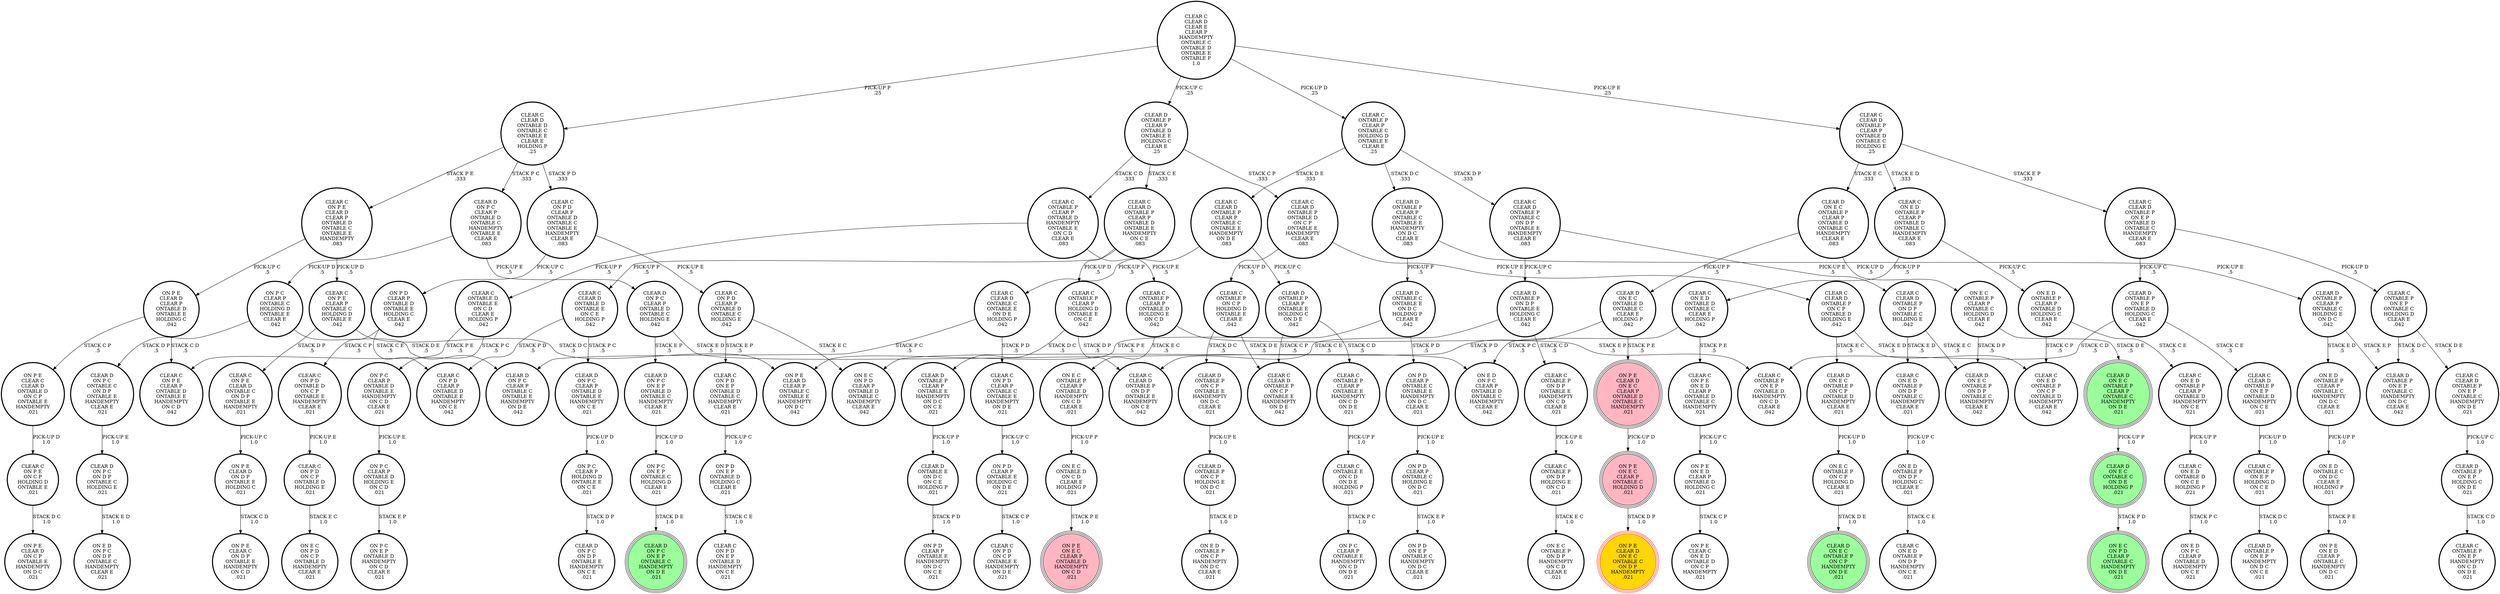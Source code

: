 digraph {
"CLEAR C\nON P D\nCLEAR P\nONTABLE D\nONTABLE C\nONTABLE E\nHANDEMPTY\nCLEAR E\n.083\n" -> "ON P D\nCLEAR P\nONTABLE D\nONTABLE E\nHOLDING C\nCLEAR E\n.042\n"[label="PICK-UP C\n.5\n"];
"CLEAR C\nON P D\nCLEAR P\nONTABLE D\nONTABLE C\nONTABLE E\nHANDEMPTY\nCLEAR E\n.083\n" -> "CLEAR C\nON P D\nCLEAR P\nONTABLE D\nONTABLE C\nHOLDING E\n.042\n"[label="PICK-UP E\n.5\n"];
"CLEAR C\nCLEAR D\nONTABLE P\nONTABLE C\nON D P\nONTABLE E\nHANDEMPTY\nCLEAR E\n.083\n" -> "CLEAR D\nONTABLE P\nON D P\nONTABLE E\nHOLDING C\nCLEAR E\n.042\n"[label="PICK-UP C\n.5\n"];
"CLEAR C\nCLEAR D\nONTABLE P\nONTABLE C\nON D P\nONTABLE E\nHANDEMPTY\nCLEAR E\n.083\n" -> "CLEAR C\nCLEAR D\nONTABLE P\nON D P\nONTABLE C\nHOLDING E\n.042\n"[label="PICK-UP E\n.5\n"];
"CLEAR C\nONTABLE D\nONTABLE E\nON C D\nCLEAR E\nHOLDING P\n.042\n" -> "ON P C\nCLEAR P\nONTABLE D\nONTABLE E\nHANDEMPTY\nON C D\nCLEAR E\n.021\n"[label="STACK P C\n.5\n"];
"CLEAR C\nONTABLE D\nONTABLE E\nON C D\nCLEAR E\nHOLDING P\n.042\n" -> "CLEAR C\nON P E\nCLEAR P\nONTABLE D\nONTABLE E\nHANDEMPTY\nON C D\n.042\n"[label="STACK P E\n.5\n"];
"CLEAR C\nON E D\nONTABLE D\nON C E\nHOLDING P\n.021\n" -> "ON E D\nON P C\nCLEAR P\nONTABLE D\nHANDEMPTY\nON C E\n.021\n"[label="STACK P C\n1.0\n"];
"CLEAR C\nCLEAR D\nONTABLE P\nCLEAR P\nONTABLE D\nONTABLE E\nHANDEMPTY\nON C E\n.083\n" -> "CLEAR C\nCLEAR D\nONTABLE D\nONTABLE E\nON C E\nHOLDING P\n.042\n"[label="PICK-UP P\n.5\n"];
"CLEAR C\nCLEAR D\nONTABLE P\nCLEAR P\nONTABLE D\nONTABLE E\nHANDEMPTY\nON C E\n.083\n" -> "CLEAR C\nONTABLE P\nCLEAR P\nHOLDING D\nONTABLE E\nON C E\n.042\n"[label="PICK-UP D\n.5\n"];
"CLEAR C\nON P D\nCLEAR P\nONTABLE D\nONTABLE C\nHOLDING E\n.042\n" -> "ON E C\nON P D\nCLEAR P\nONTABLE D\nONTABLE C\nHANDEMPTY\nCLEAR E\n.042\n"[label="STACK E C\n.5\n"];
"CLEAR C\nON P D\nCLEAR P\nONTABLE D\nONTABLE C\nHOLDING E\n.042\n" -> "CLEAR C\nON P D\nON E P\nONTABLE D\nONTABLE C\nHANDEMPTY\nCLEAR E\n.021\n"[label="STACK E P\n.5\n"];
"ON P C\nCLEAR P\nONTABLE D\nHOLDING E\nON C D\n.021\n" -> "ON P C\nON E P\nONTABLE D\nHANDEMPTY\nON C D\nCLEAR E\n.021\n"[label="STACK E P\n1.0\n"];
"ON E C\nONTABLE D\nON C D\nCLEAR E\nHOLDING P\n.021\n" -> "ON P E\nON E C\nCLEAR P\nONTABLE D\nHANDEMPTY\nON C D\n.021\n"[label="STACK P E\n1.0\n"];
"CLEAR C\nON P E\nON C P\nHOLDING D\nONTABLE E\n.021\n" -> "ON P E\nCLEAR D\nON C P\nONTABLE E\nHANDEMPTY\nON D C\n.021\n"[label="STACK D C\n1.0\n"];
"CLEAR C\nON P D\nON E P\nONTABLE D\nONTABLE C\nHANDEMPTY\nCLEAR E\n.021\n" -> "ON P D\nON E P\nONTABLE D\nHOLDING C\nCLEAR E\n.021\n"[label="PICK-UP C\n1.0\n"];
"CLEAR D\nONTABLE P\nON C P\nONTABLE E\nHANDEMPTY\nON D C\nCLEAR E\n.021\n" -> "CLEAR D\nONTABLE P\nON C P\nHOLDING E\nON D C\n.021\n"[label="PICK-UP E\n1.0\n"];
"ON P E\nCLEAR D\nCLEAR P\nONTABLE D\nONTABLE E\nHOLDING C\n.042\n" -> "ON P E\nCLEAR C\nCLEAR D\nONTABLE D\nON C P\nONTABLE E\nHANDEMPTY\n.021\n"[label="STACK C P\n.5\n"];
"ON P E\nCLEAR D\nCLEAR P\nONTABLE D\nONTABLE E\nHOLDING C\n.042\n" -> "CLEAR C\nON P E\nCLEAR P\nONTABLE D\nONTABLE E\nHANDEMPTY\nON C D\n.042\n"[label="STACK C D\n.5\n"];
"CLEAR D\nONTABLE C\nONTABLE E\nON D C\nHOLDING P\nCLEAR E\n.042\n" -> "ON P D\nCLEAR P\nONTABLE C\nONTABLE E\nHANDEMPTY\nON D C\nCLEAR E\n.021\n"[label="STACK P D\n.5\n"];
"CLEAR D\nONTABLE C\nONTABLE E\nON D C\nHOLDING P\nCLEAR E\n.042\n" -> "ON P E\nCLEAR D\nCLEAR P\nONTABLE C\nONTABLE E\nHANDEMPTY\nON D C\n.042\n"[label="STACK P E\n.5\n"];
"CLEAR C\nCLEAR D\nONTABLE P\nON C P\nONTABLE D\nHOLDING E\n.042\n" -> "CLEAR C\nON E D\nONTABLE P\nON C P\nONTABLE D\nHANDEMPTY\nCLEAR E\n.042\n"[label="STACK E D\n.5\n"];
"CLEAR C\nCLEAR D\nONTABLE P\nON C P\nONTABLE D\nHOLDING E\n.042\n" -> "CLEAR D\nON E C\nONTABLE P\nON C P\nONTABLE D\nHANDEMPTY\nCLEAR E\n.021\n"[label="STACK E C\n.5\n"];
"CLEAR C\nCLEAR D\nONTABLE P\nCLEAR P\nONTABLE C\nONTABLE E\nHANDEMPTY\nON D E\n.083\n" -> "CLEAR C\nCLEAR D\nONTABLE C\nONTABLE E\nON D E\nHOLDING P\n.042\n"[label="PICK-UP P\n.5\n"];
"CLEAR C\nCLEAR D\nONTABLE P\nCLEAR P\nONTABLE C\nONTABLE E\nHANDEMPTY\nON D E\n.083\n" -> "CLEAR D\nONTABLE P\nCLEAR P\nONTABLE E\nHOLDING C\nON D E\n.042\n"[label="PICK-UP C\n.5\n"];
"CLEAR D\nONTABLE P\nON E P\nHOLDING C\nON D E\n.021\n" -> "CLEAR C\nONTABLE P\nON E P\nHANDEMPTY\nON C D\nON D E\n.021\n"[label="STACK C D\n1.0\n"];
"CLEAR D\nON E C\nONTABLE P\nCLEAR P\nONTABLE D\nONTABLE C\nHANDEMPTY\nCLEAR E\n.083\n" -> "CLEAR D\nON E C\nONTABLE D\nONTABLE C\nCLEAR E\nHOLDING P\n.042\n"[label="PICK-UP P\n.5\n"];
"CLEAR D\nON E C\nONTABLE P\nCLEAR P\nONTABLE D\nONTABLE C\nHANDEMPTY\nCLEAR E\n.083\n" -> "ON E C\nONTABLE P\nCLEAR P\nONTABLE C\nHOLDING D\nCLEAR E\n.042\n"[label="PICK-UP D\n.5\n"];
"CLEAR C\nON E D\nONTABLE P\nCLEAR P\nONTABLE D\nONTABLE C\nHANDEMPTY\nCLEAR E\n.083\n" -> "ON E D\nONTABLE P\nCLEAR P\nONTABLE D\nHOLDING C\nCLEAR E\n.042\n"[label="PICK-UP C\n.5\n"];
"CLEAR C\nON E D\nONTABLE P\nCLEAR P\nONTABLE D\nONTABLE C\nHANDEMPTY\nCLEAR E\n.083\n" -> "CLEAR C\nON E D\nONTABLE D\nONTABLE C\nCLEAR E\nHOLDING P\n.042\n"[label="PICK-UP P\n.5\n"];
"CLEAR C\nCLEAR D\nONTABLE P\nON D P\nONTABLE C\nHOLDING E\n.042\n" -> "CLEAR C\nON E D\nONTABLE P\nON D P\nONTABLE C\nHANDEMPTY\nCLEAR E\n.021\n"[label="STACK E D\n.5\n"];
"CLEAR C\nCLEAR D\nONTABLE P\nON D P\nONTABLE C\nHOLDING E\n.042\n" -> "CLEAR D\nON E C\nONTABLE P\nON D P\nONTABLE C\nHANDEMPTY\nCLEAR E\n.042\n"[label="STACK E C\n.5\n"];
"CLEAR C\nON P D\nONTABLE D\nON C P\nONTABLE E\nHANDEMPTY\nCLEAR E\n.021\n" -> "CLEAR C\nON P D\nON C P\nONTABLE D\nHOLDING E\n.021\n"[label="PICK-UP E\n1.0\n"];
"CLEAR C\nONTABLE E\nON C D\nON D E\nHOLDING P\n.021\n" -> "ON P C\nCLEAR P\nONTABLE E\nHANDEMPTY\nON C D\nON D E\n.021\n"[label="STACK P C\n1.0\n"];
"ON P E\nCLEAR D\nON E C\nCLEAR P\nONTABLE D\nONTABLE C\nHANDEMPTY\n.021\n" -> "ON P E\nON E C\nCLEAR P\nONTABLE C\nHOLDING D\n.021\n"[label="PICK-UP D\n1.0\n"];
"ON E D\nONTABLE P\nON D P\nHOLDING C\nCLEAR E\n.021\n" -> "CLEAR C\nON E D\nONTABLE P\nON D P\nHANDEMPTY\nON C E\n.021\n"[label="STACK C E\n1.0\n"];
"CLEAR D\nONTABLE P\nON D P\nONTABLE E\nHOLDING C\nCLEAR E\n.042\n" -> "CLEAR C\nCLEAR D\nONTABLE P\nON D P\nONTABLE E\nHANDEMPTY\nON C E\n.042\n"[label="STACK C E\n.5\n"];
"CLEAR D\nONTABLE P\nON D P\nONTABLE E\nHOLDING C\nCLEAR E\n.042\n" -> "CLEAR C\nONTABLE P\nON D P\nONTABLE E\nHANDEMPTY\nON C D\nCLEAR E\n.021\n"[label="STACK C D\n.5\n"];
"CLEAR D\nONTABLE P\nCLEAR P\nONTABLE C\nONTABLE E\nHANDEMPTY\nON D C\nCLEAR E\n.083\n" -> "CLEAR D\nONTABLE C\nONTABLE E\nON D C\nHOLDING P\nCLEAR E\n.042\n"[label="PICK-UP P\n.5\n"];
"CLEAR D\nONTABLE P\nCLEAR P\nONTABLE C\nONTABLE E\nHANDEMPTY\nON D C\nCLEAR E\n.083\n" -> "CLEAR D\nONTABLE P\nCLEAR P\nONTABLE C\nHOLDING E\nON D C\n.042\n"[label="PICK-UP E\n.5\n"];
"CLEAR C\nONTABLE P\nON E P\nONTABLE C\nHOLDING D\nCLEAR E\n.042\n" -> "CLEAR D\nONTABLE P\nON E P\nONTABLE C\nHANDEMPTY\nON D C\nCLEAR E\n.042\n"[label="STACK D C\n.5\n"];
"CLEAR C\nONTABLE P\nON E P\nONTABLE C\nHOLDING D\nCLEAR E\n.042\n" -> "CLEAR C\nCLEAR D\nONTABLE P\nON E P\nONTABLE C\nHANDEMPTY\nON D E\n.021\n"[label="STACK D E\n.5\n"];
"CLEAR D\nONTABLE P\nON E P\nONTABLE D\nHOLDING C\nCLEAR E\n.042\n" -> "CLEAR C\nONTABLE P\nON E P\nONTABLE D\nHANDEMPTY\nON C D\nCLEAR E\n.042\n"[label="STACK C D\n.5\n"];
"CLEAR D\nONTABLE P\nON E P\nONTABLE D\nHOLDING C\nCLEAR E\n.042\n" -> "CLEAR C\nCLEAR D\nONTABLE P\nON E P\nONTABLE D\nHANDEMPTY\nON C E\n.021\n"[label="STACK C E\n.5\n"];
"CLEAR C\nON P E\nCLEAR P\nONTABLE C\nHOLDING D\nONTABLE E\n.042\n" -> "ON P E\nCLEAR D\nCLEAR P\nONTABLE C\nONTABLE E\nHANDEMPTY\nON D C\n.042\n"[label="STACK D C\n.5\n"];
"CLEAR C\nON P E\nCLEAR P\nONTABLE C\nHOLDING D\nONTABLE E\n.042\n" -> "CLEAR C\nON P E\nCLEAR D\nONTABLE C\nON D P\nONTABLE E\nHANDEMPTY\n.021\n"[label="STACK D P\n.5\n"];
"ON P D\nCLEAR P\nONTABLE E\nHOLDING C\nON D E\n.021\n" -> "CLEAR C\nON P D\nON C P\nONTABLE E\nHANDEMPTY\nON D E\n.021\n"[label="STACK C P\n1.0\n"];
"CLEAR C\nONTABLE P\nON C P\nHOLDING D\nONTABLE E\nCLEAR E\n.042\n" -> "CLEAR D\nONTABLE P\nON C P\nONTABLE E\nHANDEMPTY\nON D C\nCLEAR E\n.021\n"[label="STACK D C\n.5\n"];
"CLEAR C\nONTABLE P\nON C P\nHOLDING D\nONTABLE E\nCLEAR E\n.042\n" -> "CLEAR C\nCLEAR D\nONTABLE P\nON C P\nONTABLE E\nHANDEMPTY\nON D E\n.042\n"[label="STACK D E\n.5\n"];
"ON P C\nCLEAR P\nONTABLE C\nHOLDING D\nONTABLE E\nCLEAR E\n.042\n" -> "CLEAR D\nON P C\nCLEAR P\nONTABLE C\nONTABLE E\nHANDEMPTY\nON D E\n.042\n"[label="STACK D E\n.5\n"];
"ON P C\nCLEAR P\nONTABLE C\nHOLDING D\nONTABLE E\nCLEAR E\n.042\n" -> "CLEAR D\nON P C\nONTABLE C\nON D P\nONTABLE E\nHANDEMPTY\nCLEAR E\n.021\n"[label="STACK D P\n.5\n"];
"CLEAR C\nONTABLE P\nCLEAR P\nHOLDING D\nONTABLE E\nON C E\n.042\n" -> "CLEAR D\nONTABLE P\nCLEAR P\nONTABLE E\nHANDEMPTY\nON D C\nON C E\n.021\n"[label="STACK D C\n.5\n"];
"CLEAR C\nONTABLE P\nCLEAR P\nHOLDING D\nONTABLE E\nON C E\n.042\n" -> "CLEAR C\nCLEAR D\nONTABLE P\nON D P\nONTABLE E\nHANDEMPTY\nON C E\n.042\n"[label="STACK D P\n.5\n"];
"ON E C\nONTABLE P\nON C P\nHOLDING D\nCLEAR E\n.021\n" -> "CLEAR D\nON E C\nONTABLE P\nON C P\nHANDEMPTY\nON D E\n.021\n"[label="STACK D E\n1.0\n"];
"CLEAR D\nON E C\nONTABLE P\nCLEAR P\nONTABLE C\nHANDEMPTY\nON D E\n.021\n" -> "CLEAR D\nON E C\nONTABLE C\nON D E\nHOLDING P\n.021\n"[label="PICK-UP P\n1.0\n"];
"CLEAR D\nONTABLE P\nCLEAR P\nONTABLE E\nHOLDING C\nON D E\n.042\n" -> "CLEAR C\nONTABLE P\nCLEAR P\nONTABLE E\nHANDEMPTY\nON C D\nON D E\n.021\n"[label="STACK C D\n.5\n"];
"CLEAR D\nONTABLE P\nCLEAR P\nONTABLE E\nHOLDING C\nON D E\n.042\n" -> "CLEAR C\nCLEAR D\nONTABLE P\nON C P\nONTABLE E\nHANDEMPTY\nON D E\n.042\n"[label="STACK C P\n.5\n"];
"CLEAR D\nON P C\nON E P\nONTABLE D\nONTABLE C\nHANDEMPTY\nCLEAR E\n.021\n" -> "ON P C\nON E P\nONTABLE C\nHOLDING D\nCLEAR E\n.021\n"[label="PICK-UP D\n1.0\n"];
"CLEAR C\nCLEAR D\nONTABLE D\nONTABLE C\nONTABLE E\nCLEAR E\nHOLDING P\n.25\n" -> "CLEAR C\nON P E\nCLEAR D\nCLEAR P\nONTABLE D\nONTABLE C\nONTABLE E\nHANDEMPTY\n.083\n"[label="STACK P E\n.333\n"];
"CLEAR C\nCLEAR D\nONTABLE D\nONTABLE C\nONTABLE E\nCLEAR E\nHOLDING P\n.25\n" -> "CLEAR C\nON P D\nCLEAR P\nONTABLE D\nONTABLE C\nONTABLE E\nHANDEMPTY\nCLEAR E\n.083\n"[label="STACK P D\n.333\n"];
"CLEAR C\nCLEAR D\nONTABLE D\nONTABLE C\nONTABLE E\nCLEAR E\nHOLDING P\n.25\n" -> "CLEAR D\nON P C\nCLEAR P\nONTABLE D\nONTABLE C\nHANDEMPTY\nONTABLE E\nCLEAR E\n.083\n"[label="STACK P C\n.333\n"];
"ON E D\nONTABLE C\nON D C\nCLEAR E\nHOLDING P\n.021\n" -> "ON P E\nON E D\nCLEAR P\nONTABLE C\nHANDEMPTY\nON D C\n.021\n"[label="STACK P E\n1.0\n"];
"CLEAR D\nON E C\nONTABLE C\nON D E\nHOLDING P\n.021\n" -> "ON E C\nON P D\nCLEAR P\nONTABLE C\nHANDEMPTY\nON D E\n.021\n"[label="STACK P D\n1.0\n"];
"ON P D\nCLEAR P\nONTABLE C\nONTABLE E\nHANDEMPTY\nON D C\nCLEAR E\n.021\n" -> "ON P D\nCLEAR P\nONTABLE C\nHOLDING E\nON D C\n.021\n"[label="PICK-UP E\n1.0\n"];
"CLEAR C\nONTABLE P\nCLEAR P\nONTABLE D\nHANDEMPTY\nONTABLE E\nON C D\nCLEAR E\n.083\n" -> "CLEAR C\nONTABLE P\nCLEAR P\nONTABLE D\nHOLDING E\nON C D\n.042\n"[label="PICK-UP E\n.5\n"];
"CLEAR C\nONTABLE P\nCLEAR P\nONTABLE D\nHANDEMPTY\nONTABLE E\nON C D\nCLEAR E\n.083\n" -> "CLEAR C\nONTABLE D\nONTABLE E\nON C D\nCLEAR E\nHOLDING P\n.042\n"[label="PICK-UP P\n.5\n"];
"CLEAR C\nON P D\nON C P\nONTABLE D\nHOLDING E\n.021\n" -> "ON E C\nON P D\nON C P\nONTABLE D\nHANDEMPTY\nCLEAR E\n.021\n"[label="STACK E C\n1.0\n"];
"CLEAR C\nONTABLE P\nCLEAR P\nONTABLE E\nHANDEMPTY\nON C D\nON D E\n.021\n" -> "CLEAR C\nONTABLE E\nON C D\nON D E\nHOLDING P\n.021\n"[label="PICK-UP P\n1.0\n"];
"CLEAR C\nONTABLE P\nCLEAR P\nONTABLE D\nHOLDING E\nON C D\n.042\n" -> "ON E C\nONTABLE P\nCLEAR P\nONTABLE D\nHANDEMPTY\nON C D\nCLEAR E\n.021\n"[label="STACK E C\n.5\n"];
"CLEAR C\nONTABLE P\nCLEAR P\nONTABLE D\nHOLDING E\nON C D\n.042\n" -> "CLEAR C\nONTABLE P\nON E P\nONTABLE D\nHANDEMPTY\nON C D\nCLEAR E\n.042\n"[label="STACK E P\n.5\n"];
"ON E C\nONTABLE P\nCLEAR P\nONTABLE C\nHOLDING D\nCLEAR E\n.042\n" -> "CLEAR D\nON E C\nONTABLE P\nCLEAR P\nONTABLE C\nHANDEMPTY\nON D E\n.021\n"[label="STACK D E\n.5\n"];
"ON E C\nONTABLE P\nCLEAR P\nONTABLE C\nHOLDING D\nCLEAR E\n.042\n" -> "CLEAR D\nON E C\nONTABLE P\nON D P\nONTABLE C\nHANDEMPTY\nCLEAR E\n.042\n"[label="STACK D P\n.5\n"];
"CLEAR C\nCLEAR D\nONTABLE P\nCLEAR P\nONTABLE D\nONTABLE C\nHOLDING E\n.25\n" -> "CLEAR C\nON E D\nONTABLE P\nCLEAR P\nONTABLE D\nONTABLE C\nHANDEMPTY\nCLEAR E\n.083\n"[label="STACK E D\n.333\n"];
"CLEAR C\nCLEAR D\nONTABLE P\nCLEAR P\nONTABLE D\nONTABLE C\nHOLDING E\n.25\n" -> "CLEAR D\nON E C\nONTABLE P\nCLEAR P\nONTABLE D\nONTABLE C\nHANDEMPTY\nCLEAR E\n.083\n"[label="STACK E C\n.333\n"];
"CLEAR C\nCLEAR D\nONTABLE P\nCLEAR P\nONTABLE D\nONTABLE C\nHOLDING E\n.25\n" -> "CLEAR C\nCLEAR D\nONTABLE P\nON E P\nONTABLE D\nONTABLE C\nHANDEMPTY\nCLEAR E\n.083\n"[label="STACK E P\n.333\n"];
"CLEAR C\nON E D\nONTABLE P\nCLEAR P\nONTABLE D\nHANDEMPTY\nON C E\n.021\n" -> "CLEAR C\nON E D\nONTABLE D\nON C E\nHOLDING P\n.021\n"[label="PICK-UP P\n1.0\n"];
"CLEAR D\nONTABLE P\nCLEAR P\nONTABLE D\nONTABLE E\nHOLDING C\nCLEAR E\n.25\n" -> "CLEAR C\nONTABLE P\nCLEAR P\nONTABLE D\nHANDEMPTY\nONTABLE E\nON C D\nCLEAR E\n.083\n"[label="STACK C D\n.333\n"];
"CLEAR D\nONTABLE P\nCLEAR P\nONTABLE D\nONTABLE E\nHOLDING C\nCLEAR E\n.25\n" -> "CLEAR C\nCLEAR D\nONTABLE P\nCLEAR P\nONTABLE D\nONTABLE E\nHANDEMPTY\nON C E\n.083\n"[label="STACK C E\n.333\n"];
"CLEAR D\nONTABLE P\nCLEAR P\nONTABLE D\nONTABLE E\nHOLDING C\nCLEAR E\n.25\n" -> "CLEAR C\nCLEAR D\nONTABLE P\nONTABLE D\nON C P\nONTABLE E\nHANDEMPTY\nCLEAR E\n.083\n"[label="STACK C P\n.333\n"];
"CLEAR C\nON P D\nCLEAR P\nONTABLE C\nONTABLE E\nHANDEMPTY\nON D E\n.021\n" -> "ON P D\nCLEAR P\nONTABLE E\nHOLDING C\nON D E\n.021\n"[label="PICK-UP C\n1.0\n"];
"CLEAR C\nON E D\nONTABLE P\nON D P\nONTABLE C\nHANDEMPTY\nCLEAR E\n.021\n" -> "ON E D\nONTABLE P\nON D P\nHOLDING C\nCLEAR E\n.021\n"[label="PICK-UP C\n1.0\n"];
"CLEAR C\nCLEAR D\nONTABLE P\nON E P\nONTABLE D\nONTABLE C\nHANDEMPTY\nCLEAR E\n.083\n" -> "CLEAR C\nONTABLE P\nON E P\nONTABLE C\nHOLDING D\nCLEAR E\n.042\n"[label="PICK-UP D\n.5\n"];
"CLEAR C\nCLEAR D\nONTABLE P\nON E P\nONTABLE D\nONTABLE C\nHANDEMPTY\nCLEAR E\n.083\n" -> "CLEAR D\nONTABLE P\nON E P\nONTABLE D\nHOLDING C\nCLEAR E\n.042\n"[label="PICK-UP C\n.5\n"];
"ON E C\nONTABLE P\nCLEAR P\nONTABLE D\nHANDEMPTY\nON C D\nCLEAR E\n.021\n" -> "ON E C\nONTABLE D\nON C D\nCLEAR E\nHOLDING P\n.021\n"[label="PICK-UP P\n1.0\n"];
"ON P C\nCLEAR P\nONTABLE D\nONTABLE E\nHANDEMPTY\nON C D\nCLEAR E\n.021\n" -> "ON P C\nCLEAR P\nONTABLE D\nHOLDING E\nON C D\n.021\n"[label="PICK-UP E\n1.0\n"];
"CLEAR C\nCLEAR D\nCLEAR E\nCLEAR P\nHANDEMPTY\nONTABLE C\nONTABLE D\nONTABLE E\nONTABLE P\n1.0\n" -> "CLEAR C\nONTABLE P\nCLEAR P\nONTABLE C\nHOLDING D\nONTABLE E\nCLEAR E\n.25\n"[label="PICK-UP D\n.25\n"];
"CLEAR C\nCLEAR D\nCLEAR E\nCLEAR P\nHANDEMPTY\nONTABLE C\nONTABLE D\nONTABLE E\nONTABLE P\n1.0\n" -> "CLEAR C\nCLEAR D\nONTABLE P\nCLEAR P\nONTABLE D\nONTABLE C\nHOLDING E\n.25\n"[label="PICK-UP E\n.25\n"];
"CLEAR C\nCLEAR D\nCLEAR E\nCLEAR P\nHANDEMPTY\nONTABLE C\nONTABLE D\nONTABLE E\nONTABLE P\n1.0\n" -> "CLEAR C\nCLEAR D\nONTABLE D\nONTABLE C\nONTABLE E\nCLEAR E\nHOLDING P\n.25\n"[label="PICK-UP P\n.25\n"];
"CLEAR C\nCLEAR D\nCLEAR E\nCLEAR P\nHANDEMPTY\nONTABLE C\nONTABLE D\nONTABLE E\nONTABLE P\n1.0\n" -> "CLEAR D\nONTABLE P\nCLEAR P\nONTABLE D\nONTABLE E\nHOLDING C\nCLEAR E\n.25\n"[label="PICK-UP C\n.25\n"];
"CLEAR D\nON P C\nCLEAR P\nONTABLE D\nONTABLE C\nHOLDING E\n.042\n" -> "ON E D\nON P C\nCLEAR P\nONTABLE D\nONTABLE C\nHANDEMPTY\nCLEAR E\n.042\n"[label="STACK E D\n.5\n"];
"CLEAR D\nON P C\nCLEAR P\nONTABLE D\nONTABLE C\nHOLDING E\n.042\n" -> "CLEAR D\nON P C\nON E P\nONTABLE D\nONTABLE C\nHANDEMPTY\nCLEAR E\n.021\n"[label="STACK E P\n.5\n"];
"ON P E\nON E D\nCLEAR P\nONTABLE D\nHOLDING C\n.021\n" -> "ON P E\nCLEAR C\nON E D\nONTABLE D\nON C P\nHANDEMPTY\n.021\n"[label="STACK C P\n1.0\n"];
"CLEAR C\nCLEAR D\nONTABLE P\nON E P\nONTABLE C\nHANDEMPTY\nON D E\n.021\n" -> "CLEAR D\nONTABLE P\nON E P\nHOLDING C\nON D E\n.021\n"[label="PICK-UP C\n1.0\n"];
"CLEAR C\nCLEAR D\nONTABLE P\nON E P\nONTABLE D\nHANDEMPTY\nON C E\n.021\n" -> "CLEAR C\nONTABLE P\nON E P\nHOLDING D\nON C E\n.021\n"[label="PICK-UP D\n1.0\n"];
"CLEAR D\nONTABLE P\nON C P\nHOLDING E\nON D C\n.021\n" -> "ON E D\nONTABLE P\nON C P\nHANDEMPTY\nON D C\nCLEAR E\n.021\n"[label="STACK E D\n1.0\n"];
"ON E D\nONTABLE P\nCLEAR P\nONTABLE D\nHOLDING C\nCLEAR E\n.042\n" -> "CLEAR C\nON E D\nONTABLE P\nCLEAR P\nONTABLE D\nHANDEMPTY\nON C E\n.021\n"[label="STACK C E\n.5\n"];
"ON E D\nONTABLE P\nCLEAR P\nONTABLE D\nHOLDING C\nCLEAR E\n.042\n" -> "CLEAR C\nON E D\nONTABLE P\nON C P\nONTABLE D\nHANDEMPTY\nCLEAR E\n.042\n"[label="STACK C P\n.5\n"];
"ON P C\nON E P\nONTABLE C\nHOLDING D\nCLEAR E\n.021\n" -> "CLEAR D\nON P C\nON E P\nONTABLE C\nHANDEMPTY\nON D E\n.021\n"[label="STACK D E\n1.0\n"];
"CLEAR C\nONTABLE P\nON E P\nHOLDING D\nON C E\n.021\n" -> "CLEAR D\nONTABLE P\nON E P\nHANDEMPTY\nON D C\nON C E\n.021\n"[label="STACK D C\n1.0\n"];
"CLEAR C\nCLEAR D\nONTABLE P\nONTABLE D\nON C P\nONTABLE E\nHANDEMPTY\nCLEAR E\n.083\n" -> "CLEAR C\nCLEAR D\nONTABLE P\nON C P\nONTABLE D\nHOLDING E\n.042\n"[label="PICK-UP E\n.5\n"];
"CLEAR C\nCLEAR D\nONTABLE P\nONTABLE D\nON C P\nONTABLE E\nHANDEMPTY\nCLEAR E\n.083\n" -> "CLEAR C\nONTABLE P\nON C P\nHOLDING D\nONTABLE E\nCLEAR E\n.042\n"[label="PICK-UP D\n.5\n"];
"ON P E\nCLEAR D\nON D P\nONTABLE E\nHOLDING C\n.021\n" -> "ON P E\nCLEAR C\nON D P\nONTABLE E\nHANDEMPTY\nON C D\n.021\n"[label="STACK C D\n1.0\n"];
"CLEAR D\nON P C\nCLEAR P\nONTABLE D\nONTABLE C\nHANDEMPTY\nONTABLE E\nCLEAR E\n.083\n" -> "CLEAR D\nON P C\nCLEAR P\nONTABLE D\nONTABLE C\nHOLDING E\n.042\n"[label="PICK-UP E\n.5\n"];
"CLEAR D\nON P C\nCLEAR P\nONTABLE D\nONTABLE C\nHANDEMPTY\nONTABLE E\nCLEAR E\n.083\n" -> "ON P C\nCLEAR P\nONTABLE C\nHOLDING D\nONTABLE E\nCLEAR E\n.042\n"[label="PICK-UP D\n.5\n"];
"ON P D\nON E P\nONTABLE D\nHOLDING C\nCLEAR E\n.021\n" -> "CLEAR C\nON P D\nON E P\nONTABLE D\nHANDEMPTY\nON C E\n.021\n"[label="STACK C E\n1.0\n"];
"ON P D\nCLEAR P\nONTABLE C\nHOLDING E\nON D C\n.021\n" -> "ON P D\nON E P\nONTABLE C\nHANDEMPTY\nON D C\nCLEAR E\n.021\n"[label="STACK E P\n1.0\n"];
"CLEAR D\nON E C\nONTABLE P\nON C P\nONTABLE D\nHANDEMPTY\nCLEAR E\n.021\n" -> "ON E C\nONTABLE P\nON C P\nHOLDING D\nCLEAR E\n.021\n"[label="PICK-UP D\n1.0\n"];
"CLEAR C\nCLEAR D\nONTABLE C\nONTABLE E\nON D E\nHOLDING P\n.042\n" -> "CLEAR C\nON P D\nCLEAR P\nONTABLE C\nONTABLE E\nHANDEMPTY\nON D E\n.021\n"[label="STACK P D\n.5\n"];
"CLEAR C\nCLEAR D\nONTABLE C\nONTABLE E\nON D E\nHOLDING P\n.042\n" -> "CLEAR D\nON P C\nCLEAR P\nONTABLE C\nONTABLE E\nHANDEMPTY\nON D E\n.042\n"[label="STACK P C\n.5\n"];
"CLEAR C\nCLEAR D\nONTABLE D\nONTABLE E\nON C E\nHOLDING P\n.042\n" -> "CLEAR C\nON P D\nCLEAR P\nONTABLE D\nONTABLE E\nHANDEMPTY\nON C E\n.042\n"[label="STACK P D\n.5\n"];
"CLEAR C\nCLEAR D\nONTABLE D\nONTABLE E\nON C E\nHOLDING P\n.042\n" -> "CLEAR D\nON P C\nCLEAR P\nONTABLE D\nONTABLE E\nHANDEMPTY\nON C E\n.021\n"[label="STACK P C\n.5\n"];
"CLEAR C\nONTABLE P\nCLEAR P\nONTABLE C\nHOLDING D\nONTABLE E\nCLEAR E\n.25\n" -> "CLEAR D\nONTABLE P\nCLEAR P\nONTABLE C\nONTABLE E\nHANDEMPTY\nON D C\nCLEAR E\n.083\n"[label="STACK D C\n.333\n"];
"CLEAR C\nONTABLE P\nCLEAR P\nONTABLE C\nHOLDING D\nONTABLE E\nCLEAR E\n.25\n" -> "CLEAR C\nCLEAR D\nONTABLE P\nCLEAR P\nONTABLE C\nONTABLE E\nHANDEMPTY\nON D E\n.083\n"[label="STACK D E\n.333\n"];
"CLEAR C\nONTABLE P\nCLEAR P\nONTABLE C\nHOLDING D\nONTABLE E\nCLEAR E\n.25\n" -> "CLEAR C\nCLEAR D\nONTABLE P\nONTABLE C\nON D P\nONTABLE E\nHANDEMPTY\nCLEAR E\n.083\n"[label="STACK D P\n.333\n"];
"CLEAR C\nON P E\nCLEAR D\nCLEAR P\nONTABLE D\nONTABLE C\nONTABLE E\nHANDEMPTY\n.083\n" -> "ON P E\nCLEAR D\nCLEAR P\nONTABLE D\nONTABLE E\nHOLDING C\n.042\n"[label="PICK-UP C\n.5\n"];
"CLEAR C\nON P E\nCLEAR D\nCLEAR P\nONTABLE D\nONTABLE C\nONTABLE E\nHANDEMPTY\n.083\n" -> "CLEAR C\nON P E\nCLEAR P\nONTABLE C\nHOLDING D\nONTABLE E\n.042\n"[label="PICK-UP D\n.5\n"];
"CLEAR C\nON P E\nCLEAR D\nONTABLE C\nON D P\nONTABLE E\nHANDEMPTY\n.021\n" -> "ON P E\nCLEAR D\nON D P\nONTABLE E\nHOLDING C\n.021\n"[label="PICK-UP C\n1.0\n"];
"CLEAR D\nONTABLE P\nCLEAR P\nONTABLE E\nHANDEMPTY\nON D C\nON C E\n.021\n" -> "CLEAR D\nONTABLE E\nON D C\nON C E\nHOLDING P\n.021\n"[label="PICK-UP P\n1.0\n"];
"CLEAR D\nON P C\nONTABLE C\nON D P\nONTABLE E\nHANDEMPTY\nCLEAR E\n.021\n" -> "CLEAR D\nON P C\nON D P\nONTABLE C\nHOLDING E\n.021\n"[label="PICK-UP E\n1.0\n"];
"CLEAR D\nON P C\nON D P\nONTABLE C\nHOLDING E\n.021\n" -> "ON E D\nON P C\nON D P\nONTABLE C\nHANDEMPTY\nCLEAR E\n.021\n"[label="STACK E D\n1.0\n"];
"CLEAR D\nON E C\nONTABLE D\nONTABLE C\nCLEAR E\nHOLDING P\n.042\n" -> "ON P E\nCLEAR D\nON E C\nCLEAR P\nONTABLE D\nONTABLE C\nHANDEMPTY\n.021\n"[label="STACK P E\n.5\n"];
"CLEAR D\nON E C\nONTABLE D\nONTABLE C\nCLEAR E\nHOLDING P\n.042\n" -> "ON E C\nON P D\nCLEAR P\nONTABLE D\nONTABLE C\nHANDEMPTY\nCLEAR E\n.042\n"[label="STACK P D\n.5\n"];
"CLEAR D\nONTABLE P\nCLEAR P\nONTABLE C\nHOLDING E\nON D C\n.042\n" -> "ON E D\nONTABLE P\nCLEAR P\nONTABLE C\nHANDEMPTY\nON D C\nCLEAR E\n.021\n"[label="STACK E D\n.5\n"];
"CLEAR D\nONTABLE P\nCLEAR P\nONTABLE C\nHOLDING E\nON D C\n.042\n" -> "CLEAR D\nONTABLE P\nON E P\nONTABLE C\nHANDEMPTY\nON D C\nCLEAR E\n.042\n"[label="STACK E P\n.5\n"];
"ON E D\nONTABLE P\nCLEAR P\nONTABLE C\nHANDEMPTY\nON D C\nCLEAR E\n.021\n" -> "ON E D\nONTABLE C\nON D C\nCLEAR E\nHOLDING P\n.021\n"[label="PICK-UP P\n1.0\n"];
"ON P E\nON E C\nCLEAR P\nONTABLE C\nHOLDING D\n.021\n" -> "ON P E\nCLEAR D\nON E C\nONTABLE C\nON D P\nHANDEMPTY\n.021\n"[label="STACK D P\n1.0\n"];
"CLEAR C\nON P E\nON E D\nCLEAR P\nONTABLE D\nONTABLE C\nHANDEMPTY\n.021\n" -> "ON P E\nON E D\nCLEAR P\nONTABLE D\nHOLDING C\n.021\n"[label="PICK-UP C\n1.0\n"];
"CLEAR C\nONTABLE P\nON D P\nONTABLE E\nHANDEMPTY\nON C D\nCLEAR E\n.021\n" -> "CLEAR C\nONTABLE P\nON D P\nHOLDING E\nON C D\n.021\n"[label="PICK-UP E\n1.0\n"];
"ON P C\nCLEAR P\nHOLDING D\nONTABLE E\nON C E\n.021\n" -> "CLEAR D\nON P C\nON D P\nONTABLE E\nHANDEMPTY\nON C E\n.021\n"[label="STACK D P\n1.0\n"];
"CLEAR C\nON E D\nONTABLE D\nONTABLE C\nCLEAR E\nHOLDING P\n.042\n" -> "ON E D\nON P C\nCLEAR P\nONTABLE D\nONTABLE C\nHANDEMPTY\nCLEAR E\n.042\n"[label="STACK P C\n.5\n"];
"CLEAR C\nON E D\nONTABLE D\nONTABLE C\nCLEAR E\nHOLDING P\n.042\n" -> "CLEAR C\nON P E\nON E D\nCLEAR P\nONTABLE D\nONTABLE C\nHANDEMPTY\n.021\n"[label="STACK P E\n.5\n"];
"ON P E\nCLEAR C\nCLEAR D\nONTABLE D\nON C P\nONTABLE E\nHANDEMPTY\n.021\n" -> "CLEAR C\nON P E\nON C P\nHOLDING D\nONTABLE E\n.021\n"[label="PICK-UP D\n1.0\n"];
"CLEAR D\nON P C\nCLEAR P\nONTABLE D\nONTABLE E\nHANDEMPTY\nON C E\n.021\n" -> "ON P C\nCLEAR P\nHOLDING D\nONTABLE E\nON C E\n.021\n"[label="PICK-UP D\n1.0\n"];
"CLEAR C\nONTABLE P\nON D P\nHOLDING E\nON C D\n.021\n" -> "ON E C\nONTABLE P\nON D P\nHANDEMPTY\nON C D\nCLEAR E\n.021\n"[label="STACK E C\n1.0\n"];
"CLEAR D\nONTABLE E\nON D C\nON C E\nHOLDING P\n.021\n" -> "ON P D\nCLEAR P\nONTABLE E\nHANDEMPTY\nON D C\nON C E\n.021\n"[label="STACK P D\n1.0\n"];
"ON P D\nCLEAR P\nONTABLE D\nONTABLE E\nHOLDING C\nCLEAR E\n.042\n" -> "CLEAR C\nON P D\nCLEAR P\nONTABLE D\nONTABLE E\nHANDEMPTY\nON C E\n.042\n"[label="STACK C E\n.5\n"];
"ON P D\nCLEAR P\nONTABLE D\nONTABLE E\nHOLDING C\nCLEAR E\n.042\n" -> "CLEAR C\nON P D\nONTABLE D\nON C P\nONTABLE E\nHANDEMPTY\nCLEAR E\n.021\n"[label="STACK C P\n.5\n"];
"ON P C\nCLEAR P\nONTABLE E\nHANDEMPTY\nON C D\nON D E\n.021\n" [shape=circle, penwidth=3];
"CLEAR D\nONTABLE P\nON E P\nHANDEMPTY\nON D C\nON C E\n.021\n" [shape=circle, penwidth=3];
"ON P E\nON E C\nCLEAR P\nONTABLE D\nHANDEMPTY\nON C D\n.021\n" [shape=circle, style=filled, fillcolor=lightpink, peripheries=3];
"CLEAR D\nON P C\nON D P\nONTABLE E\nHANDEMPTY\nON C E\n.021\n" [shape=circle, penwidth=3];
"ON E C\nON P D\nCLEAR P\nONTABLE C\nHANDEMPTY\nON D E\n.021\n" [shape=circle, style=filled, fillcolor=palegreen1, peripheries=3];
"CLEAR D\nON E C\nONTABLE P\nON C P\nHANDEMPTY\nON D E\n.021\n" [shape=circle, style=filled, fillcolor=palegreen1, peripheries=3];
"ON P E\nCLEAR D\nON C P\nONTABLE E\nHANDEMPTY\nON D C\n.021\n" [shape=circle, penwidth=3];
"CLEAR C\nONTABLE P\nON E P\nHANDEMPTY\nON C D\nON D E\n.021\n" [shape=circle, penwidth=3];
"CLEAR C\nON P D\nON E P\nONTABLE D\nHANDEMPTY\nON C E\n.021\n" [shape=circle, penwidth=3];
"ON P C\nON E P\nONTABLE D\nHANDEMPTY\nON C D\nCLEAR E\n.021\n" [shape=circle, penwidth=3];
"ON P E\nCLEAR D\nON E C\nONTABLE C\nON D P\nHANDEMPTY\n.021\n" [shape=circle, style=filled color=red, fillcolor=gold, peripheries=3];
"CLEAR C\nON P E\nCLEAR P\nONTABLE D\nONTABLE E\nHANDEMPTY\nON C D\n.042\n" [shape=circle, penwidth=3];
"CLEAR C\nONTABLE P\nON E P\nONTABLE D\nHANDEMPTY\nON C D\nCLEAR E\n.042\n" [shape=circle, penwidth=3];
"CLEAR C\nON E D\nONTABLE P\nON D P\nHANDEMPTY\nON C E\n.021\n" [shape=circle, penwidth=3];
"CLEAR C\nCLEAR D\nONTABLE P\nON C P\nONTABLE E\nHANDEMPTY\nON D E\n.042\n" [shape=circle, penwidth=3];
"CLEAR D\nON P C\nCLEAR P\nONTABLE C\nONTABLE E\nHANDEMPTY\nON D E\n.042\n" [shape=circle, penwidth=3];
"ON E C\nON P D\nCLEAR P\nONTABLE D\nONTABLE C\nHANDEMPTY\nCLEAR E\n.042\n" [shape=circle, penwidth=3];
"ON E C\nONTABLE P\nON D P\nHANDEMPTY\nON C D\nCLEAR E\n.021\n" [shape=circle, penwidth=3];
"CLEAR D\nON P C\nON E P\nONTABLE C\nHANDEMPTY\nON D E\n.021\n" [shape=circle, style=filled, fillcolor=palegreen1, peripheries=3];
"ON E D\nON P C\nON D P\nONTABLE C\nHANDEMPTY\nCLEAR E\n.021\n" [shape=circle, penwidth=3];
"ON P E\nCLEAR C\nON D P\nONTABLE E\nHANDEMPTY\nON C D\n.021\n" [shape=circle, penwidth=3];
"ON E C\nON P D\nON C P\nONTABLE D\nHANDEMPTY\nCLEAR E\n.021\n" [shape=circle, penwidth=3];
"CLEAR C\nCLEAR D\nONTABLE P\nON D P\nONTABLE E\nHANDEMPTY\nON C E\n.042\n" [shape=circle, penwidth=3];
"CLEAR C\nON P D\nCLEAR P\nONTABLE D\nONTABLE E\nHANDEMPTY\nON C E\n.042\n" [shape=circle, penwidth=3];
"ON P E\nCLEAR C\nON E D\nONTABLE D\nON C P\nHANDEMPTY\n.021\n" [shape=circle, penwidth=3];
"ON P D\nON E P\nONTABLE C\nHANDEMPTY\nON D C\nCLEAR E\n.021\n" [shape=circle, penwidth=3];
"CLEAR D\nONTABLE P\nON E P\nONTABLE C\nHANDEMPTY\nON D C\nCLEAR E\n.042\n" [shape=circle, penwidth=3];
"ON P D\nCLEAR P\nONTABLE E\nHANDEMPTY\nON D C\nON C E\n.021\n" [shape=circle, penwidth=3];
"ON E D\nON P C\nCLEAR P\nONTABLE D\nONTABLE C\nHANDEMPTY\nCLEAR E\n.042\n" [shape=circle, penwidth=3];
"ON P E\nCLEAR D\nCLEAR P\nONTABLE C\nONTABLE E\nHANDEMPTY\nON D C\n.042\n" [shape=circle, penwidth=3];
"ON P E\nON E D\nCLEAR P\nONTABLE C\nHANDEMPTY\nON D C\n.021\n" [shape=circle, penwidth=3];
"ON E D\nONTABLE P\nON C P\nHANDEMPTY\nON D C\nCLEAR E\n.021\n" [shape=circle, penwidth=3];
"ON E D\nON P C\nCLEAR P\nONTABLE D\nHANDEMPTY\nON C E\n.021\n" [shape=circle, penwidth=3];
"CLEAR C\nON P D\nON C P\nONTABLE E\nHANDEMPTY\nON D E\n.021\n" [shape=circle, penwidth=3];
"CLEAR D\nON E C\nONTABLE P\nON D P\nONTABLE C\nHANDEMPTY\nCLEAR E\n.042\n" [shape=circle, penwidth=3];
"CLEAR C\nON E D\nONTABLE P\nON C P\nONTABLE D\nHANDEMPTY\nCLEAR E\n.042\n" [shape=circle, penwidth=3];
"CLEAR C\nCLEAR D\nONTABLE D\nONTABLE E\nON C E\nHOLDING P\n.042\n" [shape=circle, penwidth=3];
"CLEAR C\nONTABLE P\nON C P\nHOLDING D\nONTABLE E\nCLEAR E\n.042\n" [shape=circle, penwidth=3];
"CLEAR C\nCLEAR D\nONTABLE P\nONTABLE C\nON D P\nONTABLE E\nHANDEMPTY\nCLEAR E\n.083\n" [shape=circle, penwidth=3];
"CLEAR C\nCLEAR D\nONTABLE P\nON E P\nONTABLE D\nONTABLE C\nHANDEMPTY\nCLEAR E\n.083\n" [shape=circle, penwidth=3];
"ON P E\nCLEAR D\nON E C\nCLEAR P\nONTABLE D\nONTABLE C\nHANDEMPTY\n.021\n" [shape=circle, style=filled, fillcolor=lightpink, peripheries=3];
"CLEAR D\nON P C\nON E P\nONTABLE D\nONTABLE C\nHANDEMPTY\nCLEAR E\n.021\n" [shape=circle, penwidth=3];
"CLEAR C\nONTABLE P\nCLEAR P\nONTABLE C\nHOLDING D\nONTABLE E\nCLEAR E\n.25\n" [shape=circle, penwidth=3];
"ON P C\nCLEAR P\nONTABLE E\nHANDEMPTY\nON C D\nON D E\n.021\n" [shape=circle, penwidth=3];
"CLEAR C\nON E D\nONTABLE P\nCLEAR P\nONTABLE D\nHANDEMPTY\nON C E\n.021\n" [shape=circle, penwidth=3];
"CLEAR D\nONTABLE P\nON D P\nONTABLE E\nHOLDING C\nCLEAR E\n.042\n" [shape=circle, penwidth=3];
"CLEAR C\nON P E\nON E D\nCLEAR P\nONTABLE D\nONTABLE C\nHANDEMPTY\n.021\n" [shape=circle, penwidth=3];
"CLEAR C\nON P E\nON C P\nHOLDING D\nONTABLE E\n.021\n" [shape=circle, penwidth=3];
"CLEAR C\nCLEAR D\nONTABLE D\nONTABLE C\nONTABLE E\nCLEAR E\nHOLDING P\n.25\n" [shape=circle, penwidth=3];
"CLEAR D\nONTABLE P\nON E P\nHANDEMPTY\nON D C\nON C E\n.021\n" [shape=circle, penwidth=3];
"ON P E\nON E C\nCLEAR P\nONTABLE D\nHANDEMPTY\nON C D\n.021\n" [shape=circle, style=filled, fillcolor=lightpink, peripheries=3];
"ON P C\nCLEAR P\nONTABLE D\nHOLDING E\nON C D\n.021\n" [shape=circle, penwidth=3];
"ON P E\nCLEAR C\nCLEAR D\nONTABLE D\nON C P\nONTABLE E\nHANDEMPTY\n.021\n" [shape=circle, penwidth=3];
"CLEAR D\nON P C\nON D P\nONTABLE E\nHANDEMPTY\nON C E\n.021\n" [shape=circle, penwidth=3];
"ON P D\nCLEAR P\nONTABLE C\nONTABLE E\nHANDEMPTY\nON D C\nCLEAR E\n.021\n" [shape=circle, penwidth=3];
"CLEAR D\nON P C\nON D P\nONTABLE C\nHOLDING E\n.021\n" [shape=circle, penwidth=3];
"ON E C\nON P D\nCLEAR P\nONTABLE C\nHANDEMPTY\nON D E\n.021\n" [shape=circle, style=filled, fillcolor=palegreen1, peripheries=3];
"CLEAR C\nON P E\nCLEAR P\nONTABLE C\nHOLDING D\nONTABLE E\n.042\n" [shape=circle, penwidth=3];
"CLEAR D\nON E C\nONTABLE P\nON C P\nHANDEMPTY\nON D E\n.021\n" [shape=circle, style=filled, fillcolor=palegreen1, peripheries=3];
"CLEAR C\nON P E\nCLEAR D\nONTABLE C\nON D P\nONTABLE E\nHANDEMPTY\n.021\n" [shape=circle, penwidth=3];
"CLEAR D\nONTABLE P\nON E P\nHOLDING C\nON D E\n.021\n" [shape=circle, penwidth=3];
"CLEAR C\nON P D\nCLEAR P\nONTABLE C\nONTABLE E\nHANDEMPTY\nON D E\n.021\n" [shape=circle, penwidth=3];
"ON P D\nON E P\nONTABLE D\nHOLDING C\nCLEAR E\n.021\n" [shape=circle, penwidth=3];
"ON P E\nCLEAR D\nCLEAR P\nONTABLE D\nONTABLE E\nHOLDING C\n.042\n" [shape=circle, penwidth=3];
"CLEAR D\nON P C\nONTABLE C\nON D P\nONTABLE E\nHANDEMPTY\nCLEAR E\n.021\n" [shape=circle, penwidth=3];
"CLEAR D\nONTABLE E\nON D C\nON C E\nHOLDING P\n.021\n" [shape=circle, penwidth=3];
"CLEAR C\nON E D\nONTABLE D\nONTABLE C\nCLEAR E\nHOLDING P\n.042\n" [shape=circle, penwidth=3];
"CLEAR D\nON E C\nONTABLE P\nCLEAR P\nONTABLE C\nHANDEMPTY\nON D E\n.021\n" [shape=circle, style=filled, fillcolor=palegreen1, peripheries=3];
"ON P E\nCLEAR D\nON C P\nONTABLE E\nHANDEMPTY\nON D C\n.021\n" [shape=circle, penwidth=3];
"CLEAR C\nONTABLE P\nON E P\nHANDEMPTY\nON C D\nON D E\n.021\n" [shape=circle, penwidth=3];
"CLEAR D\nONTABLE P\nON C P\nHOLDING E\nON D C\n.021\n" [shape=circle, penwidth=3];
"CLEAR C\nON E D\nONTABLE P\nON D P\nONTABLE C\nHANDEMPTY\nCLEAR E\n.021\n" [shape=circle, penwidth=3];
"ON P C\nON E P\nONTABLE C\nHOLDING D\nCLEAR E\n.021\n" [shape=circle, penwidth=3];
"CLEAR C\nON P D\nON E P\nONTABLE D\nHANDEMPTY\nON C E\n.021\n" [shape=circle, penwidth=3];
"ON P C\nON E P\nONTABLE D\nHANDEMPTY\nON C D\nCLEAR E\n.021\n" [shape=circle, penwidth=3];
"ON P D\nCLEAR P\nONTABLE D\nONTABLE E\nHOLDING C\nCLEAR E\n.042\n" [shape=circle, penwidth=3];
"CLEAR C\nON P E\nCLEAR D\nCLEAR P\nONTABLE D\nONTABLE C\nONTABLE E\nHANDEMPTY\n.083\n" [shape=circle, penwidth=3];
"ON E D\nONTABLE P\nON D P\nHOLDING C\nCLEAR E\n.021\n" [shape=circle, penwidth=3];
"CLEAR C\nCLEAR D\nONTABLE P\nCLEAR P\nONTABLE D\nONTABLE C\nHOLDING E\n.25\n" [shape=circle, penwidth=3];
"CLEAR C\nCLEAR D\nONTABLE P\nCLEAR P\nONTABLE D\nONTABLE E\nHANDEMPTY\nON C E\n.083\n" [shape=circle, penwidth=3];
"CLEAR D\nONTABLE P\nON E P\nONTABLE D\nHOLDING C\nCLEAR E\n.042\n" [shape=circle, penwidth=3];
"CLEAR C\nCLEAR D\nONTABLE P\nCLEAR P\nONTABLE C\nONTABLE E\nHANDEMPTY\nON D E\n.083\n" [shape=circle, penwidth=3];
"ON E C\nONTABLE P\nCLEAR P\nONTABLE D\nHANDEMPTY\nON C D\nCLEAR E\n.021\n" [shape=circle, penwidth=3];
"CLEAR C\nON P D\nON C P\nONTABLE D\nHOLDING E\n.021\n" [shape=circle, penwidth=3];
"ON P E\nCLEAR D\nON E C\nONTABLE C\nON D P\nHANDEMPTY\n.021\n" [shape=circle, style=filled color=red, fillcolor=gold, peripheries=3];
"CLEAR C\nON P E\nCLEAR P\nONTABLE D\nONTABLE E\nHANDEMPTY\nON C D\n.042\n" [shape=circle, penwidth=3];
"CLEAR D\nON E C\nONTABLE P\nCLEAR P\nONTABLE D\nONTABLE C\nHANDEMPTY\nCLEAR E\n.083\n" [shape=circle, penwidth=3];
"CLEAR D\nONTABLE P\nCLEAR P\nONTABLE C\nHOLDING E\nON D C\n.042\n" [shape=circle, penwidth=3];
"ON E D\nONTABLE P\nCLEAR P\nONTABLE C\nHANDEMPTY\nON D C\nCLEAR E\n.021\n" [shape=circle, penwidth=3];
"ON P E\nON E D\nCLEAR P\nONTABLE D\nHOLDING C\n.021\n" [shape=circle, penwidth=3];
"CLEAR C\nONTABLE P\nON E P\nONTABLE D\nHANDEMPTY\nON C D\nCLEAR E\n.042\n" [shape=circle, penwidth=3];
"CLEAR C\nCLEAR D\nONTABLE C\nONTABLE E\nON D E\nHOLDING P\n.042\n" [shape=circle, penwidth=3];
"CLEAR C\nON P D\nON E P\nONTABLE D\nONTABLE C\nHANDEMPTY\nCLEAR E\n.021\n" [shape=circle, penwidth=3];
"CLEAR C\nON P D\nCLEAR P\nONTABLE D\nONTABLE C\nONTABLE E\nHANDEMPTY\nCLEAR E\n.083\n" [shape=circle, penwidth=3];
"ON P D\nCLEAR P\nONTABLE E\nHOLDING C\nON D E\n.021\n" [shape=circle, penwidth=3];
"ON P C\nCLEAR P\nONTABLE C\nHOLDING D\nONTABLE E\nCLEAR E\n.042\n" [shape=circle, penwidth=3];
"CLEAR C\nONTABLE P\nCLEAR P\nONTABLE D\nHANDEMPTY\nONTABLE E\nON C D\nCLEAR E\n.083\n" [shape=circle, penwidth=3];
"ON P E\nCLEAR D\nON D P\nONTABLE E\nHOLDING C\n.021\n" [shape=circle, penwidth=3];
"CLEAR C\nONTABLE D\nONTABLE E\nON C D\nCLEAR E\nHOLDING P\n.042\n" [shape=circle, penwidth=3];
"CLEAR C\nON E D\nONTABLE P\nON D P\nHANDEMPTY\nON C E\n.021\n" [shape=circle, penwidth=3];
"CLEAR C\nCLEAR D\nONTABLE P\nON C P\nONTABLE E\nHANDEMPTY\nON D E\n.042\n" [shape=circle, penwidth=3];
"ON P D\nCLEAR P\nONTABLE C\nHOLDING E\nON D C\n.021\n" [shape=circle, penwidth=3];
"CLEAR D\nONTABLE C\nONTABLE E\nON D C\nHOLDING P\nCLEAR E\n.042\n" [shape=circle, penwidth=3];
"CLEAR D\nON P C\nCLEAR P\nONTABLE C\nONTABLE E\nHANDEMPTY\nON D E\n.042\n" [shape=circle, penwidth=3];
"CLEAR C\nCLEAR D\nONTABLE P\nON E P\nONTABLE C\nHANDEMPTY\nON D E\n.021\n" [shape=circle, penwidth=3];
"CLEAR D\nON P C\nCLEAR P\nONTABLE D\nONTABLE C\nHOLDING E\n.042\n" [shape=circle, penwidth=3];
"CLEAR D\nONTABLE P\nON C P\nONTABLE E\nHANDEMPTY\nON D C\nCLEAR E\n.021\n" [shape=circle, penwidth=3];
"ON P C\nCLEAR P\nONTABLE D\nONTABLE E\nHANDEMPTY\nON C D\nCLEAR E\n.021\n" [shape=circle, penwidth=3];
"CLEAR C\nONTABLE P\nCLEAR P\nHOLDING D\nONTABLE E\nON C E\n.042\n" [shape=circle, penwidth=3];
"CLEAR C\nONTABLE P\nON E P\nHOLDING D\nON C E\n.021\n" [shape=circle, penwidth=3];
"CLEAR C\nCLEAR D\nONTABLE P\nONTABLE D\nON C P\nONTABLE E\nHANDEMPTY\nCLEAR E\n.083\n" [shape=circle, penwidth=3];
"CLEAR D\nON P C\nCLEAR P\nONTABLE D\nONTABLE E\nHANDEMPTY\nON C E\n.021\n" [shape=circle, penwidth=3];
"ON P C\nCLEAR P\nHOLDING D\nONTABLE E\nON C E\n.021\n" [shape=circle, penwidth=3];
"ON E D\nONTABLE P\nCLEAR P\nONTABLE D\nHOLDING C\nCLEAR E\n.042\n" [shape=circle, penwidth=3];
"ON E C\nON P D\nCLEAR P\nONTABLE D\nONTABLE C\nHANDEMPTY\nCLEAR E\n.042\n" [shape=circle, penwidth=3];
"CLEAR D\nON E C\nONTABLE P\nON C P\nONTABLE D\nHANDEMPTY\nCLEAR E\n.021\n" [shape=circle, penwidth=3];
"ON E C\nONTABLE P\nON D P\nHANDEMPTY\nON C D\nCLEAR E\n.021\n" [shape=circle, penwidth=3];
"CLEAR C\nCLEAR D\nONTABLE P\nON C P\nONTABLE D\nHOLDING E\n.042\n" [shape=circle, penwidth=3];
"CLEAR D\nON P C\nON E P\nONTABLE C\nHANDEMPTY\nON D E\n.021\n" [shape=circle, style=filled, fillcolor=palegreen1, peripheries=3];
"ON E D\nON P C\nON D P\nONTABLE C\nHANDEMPTY\nCLEAR E\n.021\n" [shape=circle, penwidth=3];
"CLEAR C\nON P D\nCLEAR P\nONTABLE D\nONTABLE C\nHOLDING E\n.042\n" [shape=circle, penwidth=3];
"CLEAR C\nONTABLE P\nCLEAR P\nONTABLE D\nHOLDING E\nON C D\n.042\n" [shape=circle, penwidth=3];
"CLEAR C\nONTABLE P\nON E P\nONTABLE C\nHOLDING D\nCLEAR E\n.042\n" [shape=circle, penwidth=3];
"CLEAR D\nONTABLE P\nCLEAR P\nONTABLE E\nHOLDING C\nON D E\n.042\n" [shape=circle, penwidth=3];
"ON E C\nONTABLE P\nCLEAR P\nONTABLE C\nHOLDING D\nCLEAR E\n.042\n" [shape=circle, penwidth=3];
"ON P E\nCLEAR C\nON D P\nONTABLE E\nHANDEMPTY\nON C D\n.021\n" [shape=circle, penwidth=3];
"ON E C\nON P D\nON C P\nONTABLE D\nHANDEMPTY\nCLEAR E\n.021\n" [shape=circle, penwidth=3];
"CLEAR C\nCLEAR D\nONTABLE P\nON D P\nONTABLE E\nHANDEMPTY\nON C E\n.042\n" [shape=circle, penwidth=3];
"CLEAR C\nON E D\nONTABLE D\nON C E\nHOLDING P\n.021\n" [shape=circle, penwidth=3];
"CLEAR C\nONTABLE P\nON D P\nONTABLE E\nHANDEMPTY\nON C D\nCLEAR E\n.021\n" [shape=circle, penwidth=3];
"CLEAR C\nON P D\nONTABLE D\nON C P\nONTABLE E\nHANDEMPTY\nCLEAR E\n.021\n" [shape=circle, penwidth=3];
"CLEAR C\nON P D\nCLEAR P\nONTABLE D\nONTABLE E\nHANDEMPTY\nON C E\n.042\n" [shape=circle, penwidth=3];
"ON P E\nCLEAR C\nON E D\nONTABLE D\nON C P\nHANDEMPTY\n.021\n" [shape=circle, penwidth=3];
"ON P D\nON E P\nONTABLE C\nHANDEMPTY\nON D C\nCLEAR E\n.021\n" [shape=circle, penwidth=3];
"ON E D\nONTABLE C\nON D C\nCLEAR E\nHOLDING P\n.021\n" [shape=circle, penwidth=3];
"CLEAR D\nONTABLE P\nON E P\nONTABLE C\nHANDEMPTY\nON D C\nCLEAR E\n.042\n" [shape=circle, penwidth=3];
"ON P D\nCLEAR P\nONTABLE E\nHANDEMPTY\nON D C\nON C E\n.021\n" [shape=circle, penwidth=3];
"ON E D\nON P C\nCLEAR P\nONTABLE D\nONTABLE C\nHANDEMPTY\nCLEAR E\n.042\n" [shape=circle, penwidth=3];
"ON P E\nCLEAR D\nCLEAR P\nONTABLE C\nONTABLE E\nHANDEMPTY\nON D C\n.042\n" [shape=circle, penwidth=3];
"ON P E\nON E D\nCLEAR P\nONTABLE C\nHANDEMPTY\nON D C\n.021\n" [shape=circle, penwidth=3];
"ON E D\nONTABLE P\nON C P\nHANDEMPTY\nON D C\nCLEAR E\n.021\n" [shape=circle, penwidth=3];
"CLEAR D\nONTABLE P\nCLEAR P\nONTABLE D\nONTABLE E\nHOLDING C\nCLEAR E\n.25\n" [shape=circle, penwidth=3];
"CLEAR C\nCLEAR D\nONTABLE P\nON D P\nONTABLE C\nHOLDING E\n.042\n" [shape=circle, penwidth=3];
"CLEAR D\nON E C\nONTABLE C\nON D E\nHOLDING P\n.021\n" [shape=circle, style=filled, fillcolor=palegreen1, peripheries=3];
"CLEAR C\nCLEAR D\nCLEAR E\nCLEAR P\nHANDEMPTY\nONTABLE C\nONTABLE D\nONTABLE E\nONTABLE P\n1.0\n" [shape=circle, penwidth=3];
"ON E D\nON P C\nCLEAR P\nONTABLE D\nHANDEMPTY\nON C E\n.021\n" [shape=circle, penwidth=3];
"CLEAR D\nONTABLE P\nCLEAR P\nONTABLE C\nONTABLE E\nHANDEMPTY\nON D C\nCLEAR E\n.083\n" [shape=circle, penwidth=3];
"ON P E\nON E C\nCLEAR P\nONTABLE C\nHOLDING D\n.021\n" [shape=circle, style=filled, fillcolor=lightpink, peripheries=3];
"CLEAR D\nON E C\nONTABLE D\nONTABLE C\nCLEAR E\nHOLDING P\n.042\n" [shape=circle, penwidth=3];
"CLEAR C\nON P D\nON C P\nONTABLE E\nHANDEMPTY\nON D E\n.021\n" [shape=circle, penwidth=3];
"CLEAR C\nCLEAR D\nONTABLE P\nON E P\nONTABLE D\nHANDEMPTY\nON C E\n.021\n" [shape=circle, penwidth=3];
"CLEAR D\nONTABLE P\nCLEAR P\nONTABLE E\nHANDEMPTY\nON D C\nON C E\n.021\n" [shape=circle, penwidth=3];
"ON E C\nONTABLE D\nON C D\nCLEAR E\nHOLDING P\n.021\n" [shape=circle, penwidth=3];
"ON E C\nONTABLE P\nON C P\nHOLDING D\nCLEAR E\n.021\n" [shape=circle, penwidth=3];
"CLEAR C\nON E D\nONTABLE P\nCLEAR P\nONTABLE D\nONTABLE C\nHANDEMPTY\nCLEAR E\n.083\n" [shape=circle, penwidth=3];
"CLEAR D\nON E C\nONTABLE P\nON D P\nONTABLE C\nHANDEMPTY\nCLEAR E\n.042\n" [shape=circle, penwidth=3];
"CLEAR C\nONTABLE P\nON D P\nHOLDING E\nON C D\n.021\n" [shape=circle, penwidth=3];
"CLEAR D\nON P C\nCLEAR P\nONTABLE D\nONTABLE C\nHANDEMPTY\nONTABLE E\nCLEAR E\n.083\n" [shape=circle, penwidth=3];
"CLEAR C\nON E D\nONTABLE P\nON C P\nONTABLE D\nHANDEMPTY\nCLEAR E\n.042\n" [shape=circle, penwidth=3];
"CLEAR C\nONTABLE E\nON C D\nON D E\nHOLDING P\n.021\n" [shape=circle, penwidth=3];
"CLEAR C\nONTABLE P\nCLEAR P\nONTABLE E\nHANDEMPTY\nON C D\nON D E\n.021\n" [shape=circle, penwidth=3];
}
